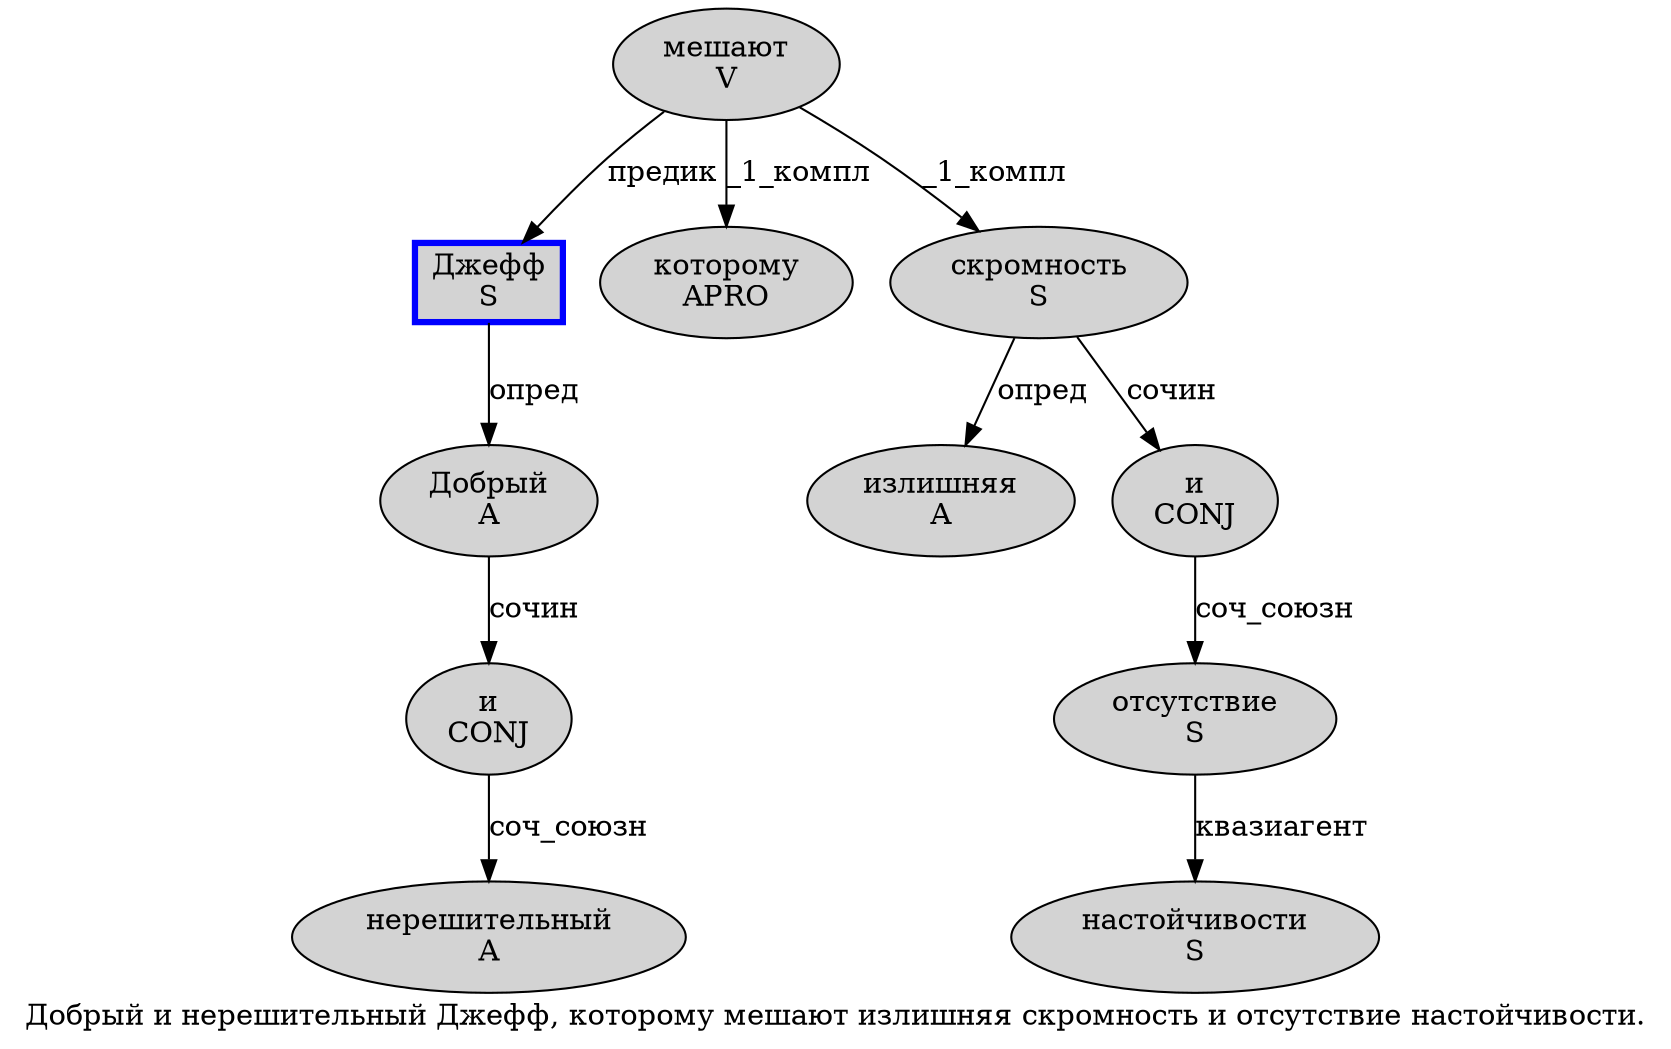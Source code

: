 digraph SENTENCE_1473 {
	graph [label="Добрый и нерешительный Джефф, которому мешают излишняя скромность и отсутствие настойчивости."]
	node [style=filled]
		0 [label="Добрый
A" color="" fillcolor=lightgray penwidth=1 shape=ellipse]
		1 [label="и
CONJ" color="" fillcolor=lightgray penwidth=1 shape=ellipse]
		2 [label="нерешительный
A" color="" fillcolor=lightgray penwidth=1 shape=ellipse]
		3 [label="Джефф
S" color=blue fillcolor=lightgray penwidth=3 shape=box]
		5 [label="которому
APRO" color="" fillcolor=lightgray penwidth=1 shape=ellipse]
		6 [label="мешают
V" color="" fillcolor=lightgray penwidth=1 shape=ellipse]
		7 [label="излишняя
A" color="" fillcolor=lightgray penwidth=1 shape=ellipse]
		8 [label="скромность
S" color="" fillcolor=lightgray penwidth=1 shape=ellipse]
		9 [label="и
CONJ" color="" fillcolor=lightgray penwidth=1 shape=ellipse]
		10 [label="отсутствие
S" color="" fillcolor=lightgray penwidth=1 shape=ellipse]
		11 [label="настойчивости
S" color="" fillcolor=lightgray penwidth=1 shape=ellipse]
			10 -> 11 [label="квазиагент"]
			3 -> 0 [label="опред"]
			0 -> 1 [label="сочин"]
			1 -> 2 [label="соч_союзн"]
			9 -> 10 [label="соч_союзн"]
			8 -> 7 [label="опред"]
			8 -> 9 [label="сочин"]
			6 -> 3 [label="предик"]
			6 -> 5 [label="_1_компл"]
			6 -> 8 [label="_1_компл"]
}